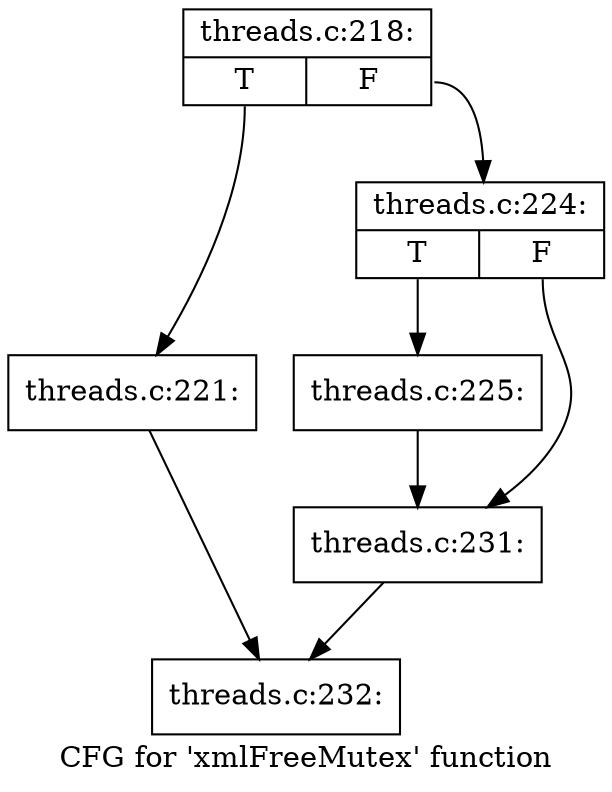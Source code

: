 digraph "CFG for 'xmlFreeMutex' function" {
	label="CFG for 'xmlFreeMutex' function";

	Node0x470a410 [shape=record,label="{threads.c:218:|{<s0>T|<s1>F}}"];
	Node0x470a410:s0 -> Node0x470a620;
	Node0x470a410:s1 -> Node0x4706b70;
	Node0x470a620 [shape=record,label="{threads.c:221:}"];
	Node0x470a620 -> Node0x4701400;
	Node0x4706b70 [shape=record,label="{threads.c:224:|{<s0>T|<s1>F}}"];
	Node0x4706b70:s0 -> Node0x4706f60;
	Node0x4706b70:s1 -> Node0x4706fb0;
	Node0x4706f60 [shape=record,label="{threads.c:225:}"];
	Node0x4706f60 -> Node0x4706fb0;
	Node0x4706fb0 [shape=record,label="{threads.c:231:}"];
	Node0x4706fb0 -> Node0x4701400;
	Node0x4701400 [shape=record,label="{threads.c:232:}"];
}
